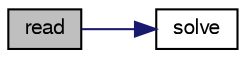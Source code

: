 digraph "read"
{
  bgcolor="transparent";
  edge [fontname="FreeSans",fontsize="10",labelfontname="FreeSans",labelfontsize="10"];
  node [fontname="FreeSans",fontsize="10",shape=record];
  rankdir="LR";
  Node6 [label="read",height=0.2,width=0.4,color="black", fillcolor="grey75", style="filled", fontcolor="black"];
  Node6 -> Node7 [color="midnightblue",fontsize="10",style="solid",fontname="FreeSans"];
  Node7 [label="solve",height=0.2,width=0.4,color="black",URL="$a26830.html#af2a8369a85a8532bb0c9d431c0b6e7ff",tooltip="Solve the matrix with this solver. "];
}
